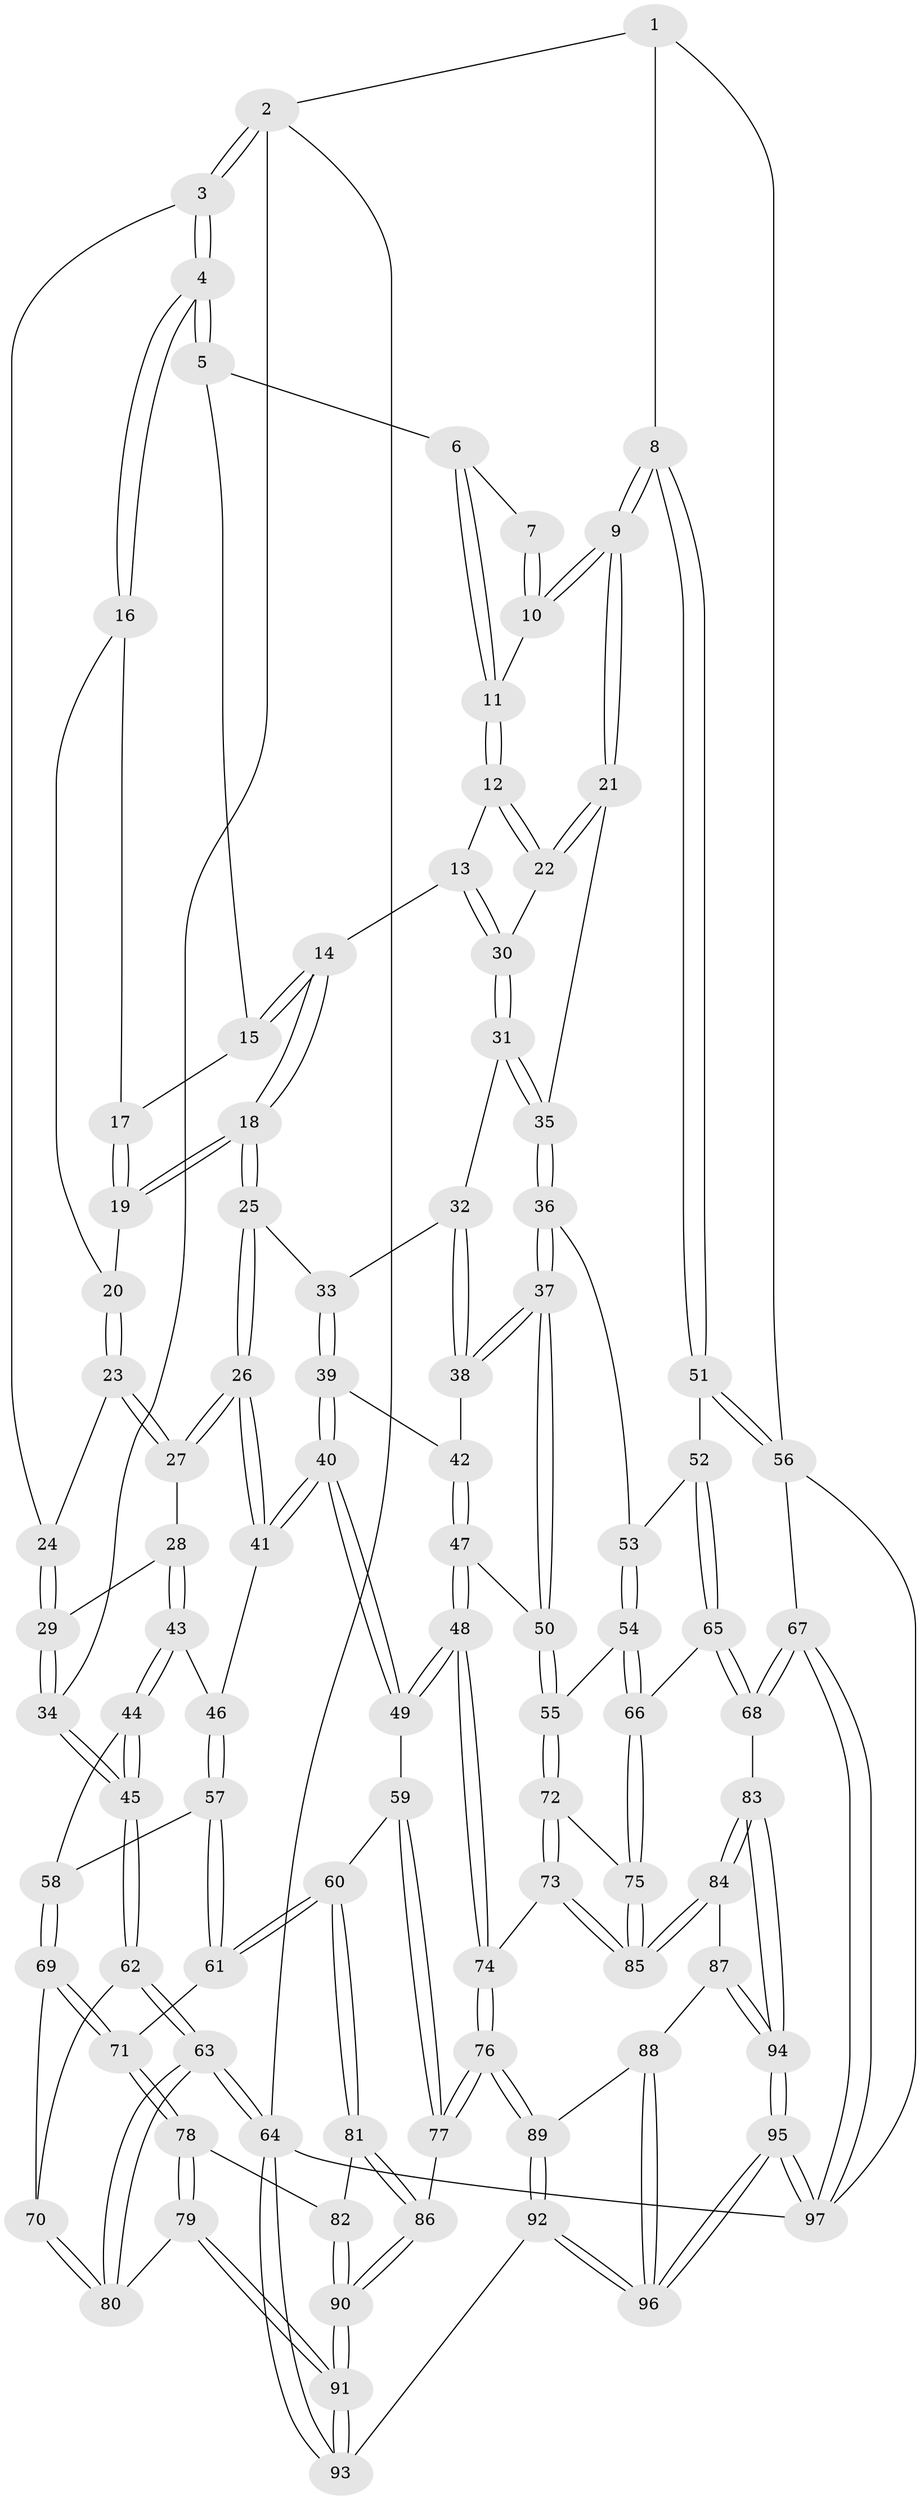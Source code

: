 // Generated by graph-tools (version 1.1) at 2025/01/03/09/25 05:01:28]
// undirected, 97 vertices, 239 edges
graph export_dot {
graph [start="1"]
  node [color=gray90,style=filled];
  1 [pos="+0.8749929051270856+0"];
  2 [pos="+0+0"];
  3 [pos="+0+0"];
  4 [pos="+0+0"];
  5 [pos="+0.42188494261740916+0"];
  6 [pos="+0.6553725042596169+0"];
  7 [pos="+0.779929253150001+0"];
  8 [pos="+0.9626610260974936+0.29173482251013044"];
  9 [pos="+0.9574618509409505+0.2908854987620696"];
  10 [pos="+0.831666658474901+0.09031083690345507"];
  11 [pos="+0.661901222179249+0.08809409646252063"];
  12 [pos="+0.6606034634626187+0.0916920904795077"];
  13 [pos="+0.5339072968462042+0.16132874207866593"];
  14 [pos="+0.47941090305504624+0.15190394479825955"];
  15 [pos="+0.4176443453653242+0"];
  16 [pos="+0.18202394741646918+0.06953899939795385"];
  17 [pos="+0.30825850383638514+0.05691295152950441"];
  18 [pos="+0.37783685521936067+0.25647550766301813"];
  19 [pos="+0.2990773876602674+0.14537125833500866"];
  20 [pos="+0.1991220496640277+0.1365025635715207"];
  21 [pos="+0.8858497704776521+0.30276244053524426"];
  22 [pos="+0.7304834247282418+0.21725039760301684"];
  23 [pos="+0.16590908887319367+0.1884822416790312"];
  24 [pos="+0.05521109676934214+0.14344375268013212"];
  25 [pos="+0.3776718025764945+0.25706336580536426"];
  26 [pos="+0.28095827799553685+0.31237632220522005"];
  27 [pos="+0.18289992279052222+0.28193869899359875"];
  28 [pos="+0.10575992119474502+0.3170783703238137"];
  29 [pos="+0.041782395333589274+0.28914364043196467"];
  30 [pos="+0.6012358912500292+0.2505773821554557"];
  31 [pos="+0.5961865908545375+0.29253208803933317"];
  32 [pos="+0.5656162848026711+0.3162103896214202"];
  33 [pos="+0.4058848147704607+0.29010703196514703"];
  34 [pos="+0+0.32944499934208527"];
  35 [pos="+0.7311981764906891+0.4071967562744678"];
  36 [pos="+0.7298042505383142+0.40918013573371875"];
  37 [pos="+0.6998494803877247+0.43853502229761626"];
  38 [pos="+0.547902322980843+0.4327072287616861"];
  39 [pos="+0.45360793880409894+0.40685545285720054"];
  40 [pos="+0.3375942334392092+0.5319575518785274"];
  41 [pos="+0.26343617409390113+0.4839026390278466"];
  42 [pos="+0.5323404475019703+0.4402826869976889"];
  43 [pos="+0.10069119017377609+0.3869104447715241"];
  44 [pos="+0+0.4959900990099794"];
  45 [pos="+0+0.4931300847738828"];
  46 [pos="+0.21657709893559798+0.4971935264305244"];
  47 [pos="+0.5186273207776207+0.5736826968597138"];
  48 [pos="+0.4911662364796719+0.6039627849704575"];
  49 [pos="+0.35356189871554455+0.5623365409334703"];
  50 [pos="+0.678766040392317+0.56222076927475"];
  51 [pos="+1+0.3154061029063704"];
  52 [pos="+0.8612956038225907+0.5640118034457"];
  53 [pos="+0.7971122210823299+0.5268593537421372"];
  54 [pos="+0.7434666660307567+0.6134571546271881"];
  55 [pos="+0.6873408695684324+0.5786585969763792"];
  56 [pos="+1+0.3212801889023695"];
  57 [pos="+0.17801843878585746+0.5317022276765012"];
  58 [pos="+0.0742512583471112+0.5431957549914883"];
  59 [pos="+0.3352523742582992+0.6059145675380746"];
  60 [pos="+0.25236325433513856+0.6902435736066375"];
  61 [pos="+0.18318459899143869+0.6342460502442067"];
  62 [pos="+0+0.5745194837470791"];
  63 [pos="+0+0.8607993604901887"];
  64 [pos="+0+1"];
  65 [pos="+0.8330410289741428+0.6576957692823658"];
  66 [pos="+0.7991045888171832+0.6612698059472916"];
  67 [pos="+1+0.7194315836314669"];
  68 [pos="+0.9510131898899835+0.7254001814702242"];
  69 [pos="+0.07294253609843647+0.6555715498801445"];
  70 [pos="+0.06925976789207797+0.657330635500392"];
  71 [pos="+0.11125796820319055+0.673724354983071"];
  72 [pos="+0.643276572167273+0.658843915430152"];
  73 [pos="+0.5977114162349477+0.71928158204139"];
  74 [pos="+0.5210124591258444+0.7280910614329984"];
  75 [pos="+0.7579432160386559+0.7177750312572321"];
  76 [pos="+0.4769386323298162+0.803646724036028"];
  77 [pos="+0.4131391426525353+0.8053346388090455"];
  78 [pos="+0.15283040306172282+0.8122584932964471"];
  79 [pos="+0.14564933903890936+0.8213056640301908"];
  80 [pos="+0+0.7979416071858498"];
  81 [pos="+0.24933476517316547+0.748270767042804"];
  82 [pos="+0.17985086501999517+0.7985267367085587"];
  83 [pos="+0.8188236134081586+0.8800183611564966"];
  84 [pos="+0.7247552255687084+0.8016503249729001"];
  85 [pos="+0.720544793652163+0.7801591842179766"];
  86 [pos="+0.39659045575273316+0.8105718460020556"];
  87 [pos="+0.6423787149392045+0.8762824300631854"];
  88 [pos="+0.6023660943871518+0.8944881402558799"];
  89 [pos="+0.5265169010093623+0.8878879503793962"];
  90 [pos="+0.3343889370743877+0.8986926860432496"];
  91 [pos="+0.2004090767354295+1"];
  92 [pos="+0.4513781955743714+1"];
  93 [pos="+0.19926092357231237+1"];
  94 [pos="+0.8454245007129096+1"];
  95 [pos="+0.94095575755402+1"];
  96 [pos="+0.8996351274609053+1"];
  97 [pos="+1+1"];
  1 -- 2;
  1 -- 8;
  1 -- 56;
  2 -- 3;
  2 -- 3;
  2 -- 34;
  2 -- 64;
  3 -- 4;
  3 -- 4;
  3 -- 24;
  4 -- 5;
  4 -- 5;
  4 -- 16;
  4 -- 16;
  5 -- 6;
  5 -- 15;
  6 -- 7;
  6 -- 11;
  6 -- 11;
  7 -- 10;
  7 -- 10;
  8 -- 9;
  8 -- 9;
  8 -- 51;
  8 -- 51;
  9 -- 10;
  9 -- 10;
  9 -- 21;
  9 -- 21;
  10 -- 11;
  11 -- 12;
  11 -- 12;
  12 -- 13;
  12 -- 22;
  12 -- 22;
  13 -- 14;
  13 -- 30;
  13 -- 30;
  14 -- 15;
  14 -- 15;
  14 -- 18;
  14 -- 18;
  15 -- 17;
  16 -- 17;
  16 -- 20;
  17 -- 19;
  17 -- 19;
  18 -- 19;
  18 -- 19;
  18 -- 25;
  18 -- 25;
  19 -- 20;
  20 -- 23;
  20 -- 23;
  21 -- 22;
  21 -- 22;
  21 -- 35;
  22 -- 30;
  23 -- 24;
  23 -- 27;
  23 -- 27;
  24 -- 29;
  24 -- 29;
  25 -- 26;
  25 -- 26;
  25 -- 33;
  26 -- 27;
  26 -- 27;
  26 -- 41;
  26 -- 41;
  27 -- 28;
  28 -- 29;
  28 -- 43;
  28 -- 43;
  29 -- 34;
  29 -- 34;
  30 -- 31;
  30 -- 31;
  31 -- 32;
  31 -- 35;
  31 -- 35;
  32 -- 33;
  32 -- 38;
  32 -- 38;
  33 -- 39;
  33 -- 39;
  34 -- 45;
  34 -- 45;
  35 -- 36;
  35 -- 36;
  36 -- 37;
  36 -- 37;
  36 -- 53;
  37 -- 38;
  37 -- 38;
  37 -- 50;
  37 -- 50;
  38 -- 42;
  39 -- 40;
  39 -- 40;
  39 -- 42;
  40 -- 41;
  40 -- 41;
  40 -- 49;
  40 -- 49;
  41 -- 46;
  42 -- 47;
  42 -- 47;
  43 -- 44;
  43 -- 44;
  43 -- 46;
  44 -- 45;
  44 -- 45;
  44 -- 58;
  45 -- 62;
  45 -- 62;
  46 -- 57;
  46 -- 57;
  47 -- 48;
  47 -- 48;
  47 -- 50;
  48 -- 49;
  48 -- 49;
  48 -- 74;
  48 -- 74;
  49 -- 59;
  50 -- 55;
  50 -- 55;
  51 -- 52;
  51 -- 56;
  51 -- 56;
  52 -- 53;
  52 -- 65;
  52 -- 65;
  53 -- 54;
  53 -- 54;
  54 -- 55;
  54 -- 66;
  54 -- 66;
  55 -- 72;
  55 -- 72;
  56 -- 67;
  56 -- 97;
  57 -- 58;
  57 -- 61;
  57 -- 61;
  58 -- 69;
  58 -- 69;
  59 -- 60;
  59 -- 77;
  59 -- 77;
  60 -- 61;
  60 -- 61;
  60 -- 81;
  60 -- 81;
  61 -- 71;
  62 -- 63;
  62 -- 63;
  62 -- 70;
  63 -- 64;
  63 -- 64;
  63 -- 80;
  63 -- 80;
  64 -- 93;
  64 -- 93;
  64 -- 97;
  65 -- 66;
  65 -- 68;
  65 -- 68;
  66 -- 75;
  66 -- 75;
  67 -- 68;
  67 -- 68;
  67 -- 97;
  67 -- 97;
  68 -- 83;
  69 -- 70;
  69 -- 71;
  69 -- 71;
  70 -- 80;
  70 -- 80;
  71 -- 78;
  71 -- 78;
  72 -- 73;
  72 -- 73;
  72 -- 75;
  73 -- 74;
  73 -- 85;
  73 -- 85;
  74 -- 76;
  74 -- 76;
  75 -- 85;
  75 -- 85;
  76 -- 77;
  76 -- 77;
  76 -- 89;
  76 -- 89;
  77 -- 86;
  78 -- 79;
  78 -- 79;
  78 -- 82;
  79 -- 80;
  79 -- 91;
  79 -- 91;
  81 -- 82;
  81 -- 86;
  81 -- 86;
  82 -- 90;
  82 -- 90;
  83 -- 84;
  83 -- 84;
  83 -- 94;
  83 -- 94;
  84 -- 85;
  84 -- 85;
  84 -- 87;
  86 -- 90;
  86 -- 90;
  87 -- 88;
  87 -- 94;
  87 -- 94;
  88 -- 89;
  88 -- 96;
  88 -- 96;
  89 -- 92;
  89 -- 92;
  90 -- 91;
  90 -- 91;
  91 -- 93;
  91 -- 93;
  92 -- 93;
  92 -- 96;
  92 -- 96;
  94 -- 95;
  94 -- 95;
  95 -- 96;
  95 -- 96;
  95 -- 97;
  95 -- 97;
}
